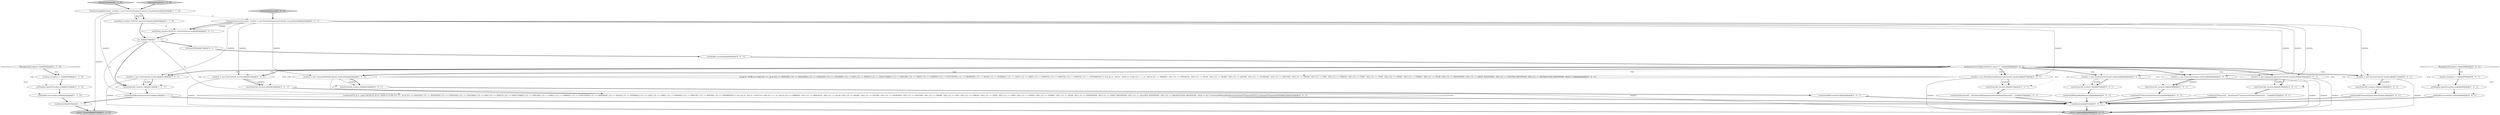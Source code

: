 digraph {
12 [style = filled, label = "functionTemplate['0', '1', '0']", fillcolor = lightgray, shape = diamond image = "AAA0AAABBB2BBB"];
25 [style = filled, label = "_errHandler.reportError(this,re)@@@88@@@['0', '0', '1']", fillcolor = white, shape = ellipse image = "AAA0AAABBB3BBB"];
22 [style = filled, label = "return _localctx@@@94@@@['0', '0', '1']", fillcolor = lightgray, shape = ellipse image = "AAA0AAABBB3BBB"];
20 [style = filled, label = "_localctx = new ConstantDefaultContext(_localctx)@@@24@@@['0', '0', '1']", fillcolor = white, shape = ellipse image = "AAA0AAABBB3BBB"];
33 [style = filled, label = "getInterpreter().adaptivePredict(_input,77,_ctx)@@@9@@@['0', '0', '1']", fillcolor = white, shape = diamond image = "AAA0AAABBB3BBB"];
15 [style = filled, label = "_localctx = new ExtractContext(_localctx)@@@17@@@['0', '0', '1']", fillcolor = white, shape = ellipse image = "AAA0AAABBB3BBB"];
5 [style = filled, label = "functionTemplate['1', '0', '0']", fillcolor = lightgray, shape = diamond image = "AAA0AAABBB1BBB"];
27 [style = filled, label = "(((_la) & ~0x3f) == 0 && ((1L << _la) & ((1L << ANALYZE) | (1L << ANALYZED) | (1L << CATALOGS) | (1L << COLUMNS) | (1L << DAY) | (1L << DEBUG) | (1L << EXECUTABLE) | (1L << EXPLAIN) | (1L << FIRST) | (1L << FORMAT) | (1L << FUNCTIONS) | (1L << GRAPHVIZ) | (1L << HOUR) | (1L << INTERVAL) | (1L << LAST) | (1L << LIMIT) | (1L << MAPPED) | (1L << MINUTE) | (1L << MONTH) | (1L << OPTIMIZED))) != 0) || ((((_la - 65)) & ~0x3f) == 0 && ((1L << (_la - 65)) & ((1L << (PARSED - 65)) | (1L << (PHYSICAL - 65)) | (1L << (PLAN - 65)) | (1L << (RLIKE - 65)) | (1L << (QUERY - 65)) | (1L << (SCHEMAS - 65)) | (1L << (SECOND - 65)) | (1L << (SHOW - 65)) | (1L << (SYS - 65)) | (1L << (TABLES - 65)) | (1L << (TEXT - 65)) | (1L << (TYPE - 65)) | (1L << (TYPES - 65)) | (1L << (VERIFY - 65)) | (1L << (YEAR - 65)) | (1L << (IDENTIFIER - 65)) | (1L << (DIGIT_IDENTIFIER - 65)) | (1L << (QUOTED_IDENTIFIER - 65)) | (1L << (BACKQUOTED_IDENTIFIER - 65)))) != 0)@@@36@@@['0', '0', '1']", fillcolor = white, shape = diamond image = "AAA0AAABBB3BBB"];
14 [style = filled, label = "enterOuterAlt(_localctx,3)@@@25@@@['0', '0', '1']", fillcolor = white, shape = ellipse image = "AAA0AAABBB3BBB"];
0 [style = filled, label = "enterOuterAlt(_localctx,1)@@@11@@@['1', '1', '1']", fillcolor = white, shape = ellipse image = "AAA0AAABBB1BBB"];
46 [style = filled, label = "primaryExpression['0', '0', '1']", fillcolor = lightgray, shape = diamond image = "AAA0AAABBB3BBB"];
38 [style = filled, label = "{setState(580)qualifiedName()}@@@68@@@['0', '0', '1']", fillcolor = white, shape = ellipse image = "AAA0AAABBB3BBB"];
40 [style = filled, label = "{setState(576)match(T__0)setState(577)query()setState(578)match(T__1)}@@@57@@@['0', '0', '1']", fillcolor = white, shape = ellipse image = "AAA0AAABBB3BBB"];
35 [style = filled, label = "{setState(572)_la = _input.LA(1)if ((((_la) & ~0x3f) == 0 && ((1L << _la) & ((1L << ANALYZE) | (1L << ANALYZED) | (1L << CATALOGS) | (1L << COLUMNS) | (1L << DAY) | (1L << DEBUG) | (1L << EXECUTABLE) | (1L << EXPLAIN) | (1L << FIRST) | (1L << FORMAT) | (1L << FUNCTIONS) | (1L << GRAPHVIZ) | (1L << HOUR) | (1L << INTERVAL) | (1L << LAST) | (1L << LIMIT) | (1L << MAPPED) | (1L << MINUTE) | (1L << MONTH) | (1L << OPTIMIZED))) != 0) || ((((_la - 65)) & ~0x3f) == 0 && ((1L << (_la - 65)) & ((1L << (PARSED - 65)) | (1L << (PHYSICAL - 65)) | (1L << (PLAN - 65)) | (1L << (RLIKE - 65)) | (1L << (QUERY - 65)) | (1L << (SCHEMAS - 65)) | (1L << (SECOND - 65)) | (1L << (SHOW - 65)) | (1L << (SYS - 65)) | (1L << (TABLES - 65)) | (1L << (TEXT - 65)) | (1L << (TYPE - 65)) | (1L << (TYPES - 65)) | (1L << (VERIFY - 65)) | (1L << (YEAR - 65)) | (1L << (IDENTIFIER - 65)) | (1L << (DIGIT_IDENTIFIER - 65)) | (1L << (QUOTED_IDENTIFIER - 65)) | (1L << (BACKQUOTED_IDENTIFIER - 65)))) != 0)) {{setState(569)qualifiedName()setState(570)match(DOT)}}setState(574)match(ASTERISK)}@@@33@@@['0', '0', '1']", fillcolor = white, shape = ellipse image = "AAA0AAABBB3BBB"];
16 [style = filled, label = "{setState(568)constant()}@@@26@@@['0', '0', '1']", fillcolor = white, shape = ellipse image = "AAA0AAABBB3BBB"];
39 [style = filled, label = "_errHandler.sync(this)@@@8@@@['0', '0', '1']", fillcolor = white, shape = ellipse image = "AAA0AAABBB3BBB"];
30 [style = filled, label = "{setState(567)extractExpression()}@@@19@@@['0', '0', '1']", fillcolor = white, shape = ellipse image = "AAA0AAABBB3BBB"];
37 [style = filled, label = "_localctx = new CastContext(_localctx)@@@10@@@['0', '0', '1']", fillcolor = white, shape = ellipse image = "AAA0AAABBB3BBB"];
44 [style = filled, label = "{setState(575)functionExpression()}@@@50@@@['0', '0', '1']", fillcolor = white, shape = ellipse image = "AAA0AAABBB3BBB"];
17 [style = filled, label = "enterOuterAlt(_localctx,6)@@@56@@@['0', '0', '1']", fillcolor = white, shape = ellipse image = "AAA0AAABBB3BBB"];
18 [style = filled, label = "PrimaryExpressionContext _localctx = new PrimaryExpressionContext(_ctx,getState())@@@3@@@['0', '0', '1']", fillcolor = white, shape = ellipse image = "AAA0AAABBB3BBB"];
21 [style = filled, label = "setState(585)@@@7@@@['0', '0', '1']", fillcolor = white, shape = ellipse image = "AAA0AAABBB3BBB"];
10 [style = filled, label = "_errHandler.recover(this,re)@@@52@@@['1', '1', '0']", fillcolor = white, shape = ellipse image = "AAA0AAABBB1BBB"];
26 [style = filled, label = "_localctx = new ParenthesizedExpressionContext(_localctx)@@@73@@@['0', '0', '1']", fillcolor = white, shape = ellipse image = "AAA0AAABBB3BBB"];
7 [style = filled, label = "return _localctx@@@57@@@['1', '1', '0']", fillcolor = lightgray, shape = ellipse image = "AAA0AAABBB1BBB"];
31 [style = filled, label = "enterOuterAlt(_localctx,2)@@@18@@@['0', '0', '1']", fillcolor = white, shape = ellipse image = "AAA0AAABBB3BBB"];
4 [style = filled, label = "{exitRule()}@@@54@@@['1', '1', '0']", fillcolor = white, shape = ellipse image = "AAA0AAABBB1BBB"];
19 [style = filled, label = "_localctx = new StarContext(_localctx)@@@31@@@['0', '0', '1']", fillcolor = white, shape = ellipse image = "AAA0AAABBB3BBB"];
8 [style = filled, label = "RecognitionException re@@@49@@@['1', '1', '0']", fillcolor = white, shape = diamond image = "AAA0AAABBB1BBB"];
28 [style = filled, label = "_localctx = new DereferenceContext(_localctx)@@@66@@@['0', '0', '1']", fillcolor = white, shape = ellipse image = "AAA0AAABBB3BBB"];
13 [style = filled, label = "enterOuterAlt(_localctx,7)@@@67@@@['0', '0', '1']", fillcolor = white, shape = ellipse image = "AAA0AAABBB3BBB"];
47 [style = filled, label = "enterOuterAlt(_localctx,5)@@@49@@@['0', '0', '1']", fillcolor = white, shape = ellipse image = "AAA0AAABBB3BBB"];
2 [style = filled, label = "FunctionTemplateContext _localctx = new FunctionTemplateContext(_ctx,getState())@@@3@@@['1', '1', '0']", fillcolor = white, shape = ellipse image = "AAA0AAABBB1BBB"];
24 [style = filled, label = "_localctx.exception = re@@@87@@@['0', '0', '1']", fillcolor = white, shape = ellipse image = "AAA0AAABBB3BBB"];
1 [style = filled, label = "_localctx.exception = re@@@50@@@['1', '1', '0']", fillcolor = white, shape = ellipse image = "AAA0AAABBB1BBB"];
11 [style = filled, label = "_errHandler.reportError(this,re)@@@51@@@['1', '1', '0']", fillcolor = white, shape = ellipse image = "AAA0AAABBB1BBB"];
6 [style = filled, label = "int _la@@@5@@@['1', '1', '1']", fillcolor = white, shape = ellipse image = "AAA0AAABBB1BBB"];
34 [style = filled, label = "{exitRule()}@@@91@@@['0', '0', '1']", fillcolor = white, shape = ellipse image = "AAA0AAABBB3BBB"];
32 [style = filled, label = "_errHandler.recover(this,re)@@@89@@@['0', '0', '1']", fillcolor = white, shape = ellipse image = "AAA0AAABBB3BBB"];
43 [style = filled, label = "enterRule(_localctx,60,RULE_primaryExpression)@@@4@@@['0', '0', '1']", fillcolor = white, shape = ellipse image = "AAA0AAABBB3BBB"];
42 [style = filled, label = "_localctx = new FunctionContext(_localctx)@@@48@@@['0', '0', '1']", fillcolor = white, shape = ellipse image = "AAA0AAABBB3BBB"];
41 [style = filled, label = "{setState(581)match(T__0)setState(582)expression()setState(583)match(T__1)}@@@75@@@['0', '0', '1']", fillcolor = white, shape = ellipse image = "AAA0AAABBB3BBB"];
3 [style = filled, label = "{setState(566)castExpression()}@@@12@@@['1', '1', '1']", fillcolor = white, shape = ellipse image = "AAA0AAABBB1BBB"];
45 [style = filled, label = "RecognitionException re@@@86@@@['0', '0', '1']", fillcolor = white, shape = diamond image = "AAA0AAABBB3BBB"];
9 [style = filled, label = "enterRule(_localctx,74,RULE_functionTemplate)@@@4@@@['1', '1', '0']", fillcolor = white, shape = ellipse image = "AAA0AAABBB1BBB"];
29 [style = filled, label = "_localctx = new SubqueryExpressionContext(_localctx)@@@55@@@['0', '0', '1']", fillcolor = white, shape = ellipse image = "AAA0AAABBB3BBB"];
23 [style = filled, label = "enterOuterAlt(_localctx,4)@@@32@@@['0', '0', '1']", fillcolor = white, shape = ellipse image = "AAA0AAABBB3BBB"];
36 [style = filled, label = "enterOuterAlt(_localctx,8)@@@74@@@['0', '0', '1']", fillcolor = white, shape = ellipse image = "AAA0AAABBB3BBB"];
28->13 [style = bold, label=""];
18->19 [style = solid, label="_localctx"];
29->22 [style = solid, label="_localctx"];
16->34 [style = bold, label=""];
18->20 [style = solid, label="_localctx"];
21->39 [style = bold, label=""];
19->23 [style = bold, label=""];
33->42 [style = dotted, label="true"];
33->31 [style = dotted, label="true"];
13->38 [style = bold, label=""];
1->11 [style = bold, label=""];
37->0 [style = bold, label=""];
6->21 [style = bold, label=""];
44->34 [style = bold, label=""];
33->17 [style = dotted, label="true"];
33->14 [style = dotted, label="true"];
29->17 [style = bold, label=""];
33->37 [style = dotted, label="true"];
33->26 [style = dotted, label="true"];
33->28 [style = dotted, label="true"];
28->22 [style = solid, label="_localctx"];
41->34 [style = bold, label=""];
33->47 [style = dotted, label="true"];
35->34 [style = bold, label=""];
33->29 [style = bold, label=""];
33->20 [style = dotted, label="true"];
26->22 [style = solid, label="_localctx"];
33->13 [style = dotted, label="true"];
8->11 [style = dotted, label="true"];
39->33 [style = bold, label=""];
33->15 [style = dotted, label="true"];
43->6 [style = bold, label=""];
26->36 [style = bold, label=""];
15->31 [style = bold, label=""];
38->34 [style = bold, label=""];
2->18 [style = dashed, label="0"];
15->31 [style = solid, label="_localctx"];
33->20 [style = bold, label=""];
26->36 [style = solid, label="_localctx"];
2->7 [style = solid, label="_localctx"];
33->37 [style = bold, label=""];
6->35 [style = solid, label="_la"];
36->41 [style = bold, label=""];
37->0 [style = solid, label="_localctx"];
10->4 [style = bold, label=""];
18->43 [style = bold, label=""];
33->0 [style = dotted, label="true"];
32->34 [style = bold, label=""];
24->25 [style = bold, label=""];
20->22 [style = solid, label="_localctx"];
33->36 [style = dotted, label="true"];
34->22 [style = bold, label=""];
28->13 [style = solid, label="_localctx"];
19->22 [style = solid, label="_localctx"];
33->23 [style = dotted, label="true"];
8->10 [style = dotted, label="true"];
42->47 [style = bold, label=""];
30->34 [style = bold, label=""];
4->7 [style = bold, label=""];
18->28 [style = solid, label="_localctx"];
14->16 [style = bold, label=""];
18->37 [style = solid, label="_localctx"];
33->19 [style = dotted, label="true"];
12->2 [style = bold, label=""];
15->22 [style = solid, label="_localctx"];
6->0 [style = bold, label=""];
18->42 [style = solid, label="_localctx"];
42->47 [style = solid, label="_localctx"];
0->3 [style = bold, label=""];
9->6 [style = bold, label=""];
8->1 [style = bold, label=""];
2->9 [style = bold, label=""];
23->35 [style = bold, label=""];
9->43 [style = dashed, label="0"];
11->10 [style = bold, label=""];
33->15 [style = bold, label=""];
29->17 [style = solid, label="_localctx"];
40->34 [style = bold, label=""];
33->29 [style = dotted, label="true"];
45->25 [style = dotted, label="true"];
46->18 [style = bold, label=""];
31->30 [style = bold, label=""];
8->1 [style = dotted, label="true"];
3->4 [style = bold, label=""];
18->26 [style = solid, label="_localctx"];
47->44 [style = bold, label=""];
5->2 [style = bold, label=""];
25->32 [style = bold, label=""];
45->32 [style = dotted, label="true"];
37->22 [style = solid, label="_localctx"];
33->28 [style = bold, label=""];
18->15 [style = solid, label="_localctx"];
45->24 [style = bold, label=""];
2->0 [style = solid, label="_localctx"];
20->14 [style = solid, label="_localctx"];
6->3 [style = solid, label="_la"];
18->29 [style = solid, label="_localctx"];
45->24 [style = dotted, label="true"];
19->23 [style = solid, label="_localctx"];
18->43 [style = solid, label="_localctx"];
33->19 [style = bold, label=""];
2->9 [style = solid, label="_localctx"];
20->14 [style = bold, label=""];
42->22 [style = solid, label="_localctx"];
17->40 [style = bold, label=""];
3->34 [style = bold, label=""];
33->27 [style = dotted, label="true"];
33->26 [style = bold, label=""];
33->42 [style = bold, label=""];
}
